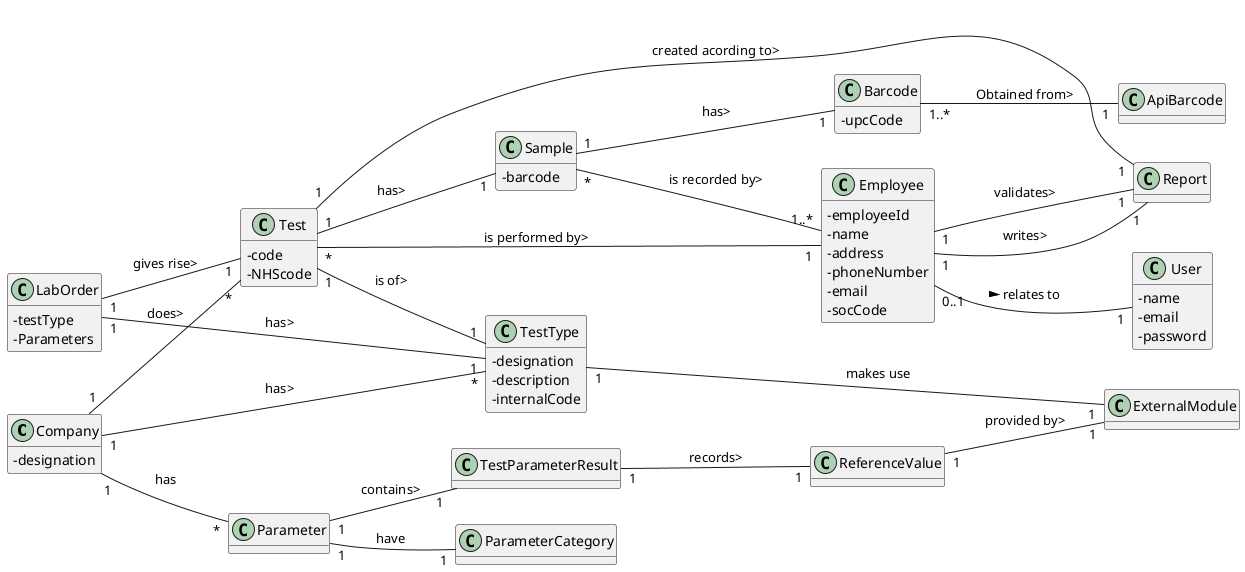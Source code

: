 @startuml
hide methods
left to right direction
skinparam classAttributeIconSize 0


class Company {
  -designation
}

class Employee {
  -employeeId
  -name
  -address
  -phoneNumber
  -email
  -socCode
}



class User{
  -name
  -email
  -password
}

class Test{
-code
-NHScode
}

class Sample{

-barcode
}

class TestType{

-designation
-description
-internalCode

}
class LabOrder{
-testType
-Parameters
}
class Barcode{
-upcCode
}

Company "1" -- "*" TestType : has>

TestType "1" --"1" ExternalModule: makes use

Company "1" -- "*" Parameter : has

Parameter "1" -- "1" ParameterCategory: have

Company "1" -- "*" Test: does>
Test "1" -- "1" Sample : has>
Test "*" -- "1" Employee : is performed by>
Test "1" -- "1" TestType : is of>
Employee "0..1" -- "1" User: relates to >
Sample "*" -- "1..*" Employee : is recorded by>
LabOrder "1" -- "1" Test : gives rise>

Sample "1" -- "1" Barcode : has>

Parameter "1" -- "1" TestParameterResult :contains>

TestParameterResult "1" --"1" ReferenceValue : records>

ReferenceValue "1" -- "1" ExternalModule : provided by>

Barcode "1..*" -- "1" ApiBarcode : Obtained from>

LabOrder "1" -- "1" TestType : has>

Report "1" --"1" Test : created acording to>

Employee "1" -- "1" Report : writes>

Employee "1" -- "1" Report : validates>


@enduml
